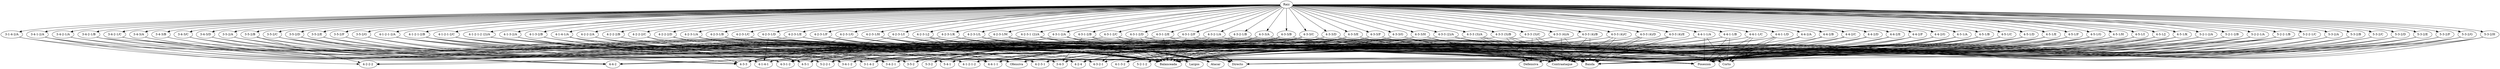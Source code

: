 strict digraph G {
graph [ordering="out"];
graph [ranksep="1.5"];
"Raiz"->"3-1-4-2/A"
"3-1-4-2/A"->"4-4-1-1"
"3-1-4-2/A"->"Ofensiva"
"Raiz"->"3-4-1-2/A"
"3-4-1-2/A"->"4-2-2-2"
"3-4-1-2/A"->"Ofensiva"
"3-4-1-2/A"->"Atacar"
"Raiz"->"3-4-2-1/A"
"3-4-2-1/A"->"4-1-2-1-2"
"3-4-2-1/A"->"Ofensiva"
"3-4-2-1/A"->"Atacar"
"Raiz"->"3-4-2-1/B"
"3-4-2-1/B"->"4-3-3"
"3-4-2-1/B"->"Ofensiva"
"3-4-2-1/B"->"Atacar"
"Raiz"->"3-4-2-1/C"
"3-4-2-1/C"->"4-4-2"
"3-4-2-1/C"->"Ofensiva"
"3-4-2-1/C"->"Atacar"
"Raiz"->"3-4-3/A"
"3-4-3/A"->"4-1-4-1"
"3-4-3/A"->"Ofensiva"
"Raiz"->"3-4-3/B"
"3-4-3/B"->"4-3-1-2"
"3-4-3/B"->"Ofensiva"
"Raiz"->"3-4-3/C"
"3-4-3/C"->"4-4-2"
"3-4-3/C"->"Ofensiva"
"3-4-3/C"->"Banda"
"Raiz"->"3-4-3/D"
"3-4-3/D"->"4-5-1"
"3-4-3/D"->"Ofensiva"
"3-4-3/D"->"Banda"
"Raiz"->"3-5-2/A"
"3-5-2/A"->"4-1-2-1-2"
"3-5-2/A"->"Ofensiva"
"3-5-2/A"->"Contraataque"
"Raiz"->"3-5-2/B"
"3-5-2/B"->"4-2-2-2"
"3-5-2/B"->"Ofensiva"
"3-5-2/B"->"Contraataque"
"Raiz"->"3-5-2/C"
"3-5-2/C"->"4-3-3"
"3-5-2/C"->"Ofensiva"
"3-5-2/C"->"Contraataque"
"Raiz"->"3-5-2/D"
"3-5-2/D"->"4-4-2"
"3-5-2/D"->"Ofensiva"
"3-5-2/D"->"Contraataque"
"Raiz"->"3-5-2/E"
"3-5-2/E"->"4-5-1"
"3-5-2/E"->"Ofensiva"
"3-5-2/E"->"Contraataque"
"Raiz"->"3-5-2/F"
"3-5-2/F"->"5-2-2-1"
"3-5-2/F"->"Ofensiva"
"Raiz"->"3-5-2/G"
"3-5-2/G"->"5-4-1"
"3-5-2/G"->"Ofensiva"
"3-5-2/G"->"Contraataque"
"Raiz"->"4-1-2-1-2/A"
"4-1-2-1-2/A"->"4-2-3-1"
"4-1-2-1-2/A"->"Balanceada"
"4-1-2-1-2/A"->"Posesion"
"4-1-2-1-2/A"->"Corto"
"Raiz"->"4-1-2-1-2/B"
"4-1-2-1-2/B"->"4-3-3"
"4-1-2-1-2/B"->"Balanceada"
"4-1-2-1-2/B"->"Posesion"
"4-1-2-1-2/B"->"Corto"
"Raiz"->"4-1-2-1-2/C"
"4-1-2-1-2/C"->"3-4-1-2"
"4-1-2-1-2/C"->"Balanceada"
"4-1-2-1-2/C"->"Posesion"
"4-1-2-1-2/C"->"Corto"
"Raiz"->"4-1-2-1-2 (2)/A"
"4-1-2-1-2 (2)/A"->"4-2-3-1"
"4-1-2-1-2 (2)/A"->"Balanceada"
"4-1-2-1-2 (2)/A"->"Posesion"
"4-1-2-1-2 (2)/A"->"Corto"
"Raiz"->"4-1-3-2/A"
"4-1-3-2/A"->"3-1-4-2"
"4-1-3-2/A"->"Balanceada"
"4-1-3-2/A"->"Atacar"
"4-1-3-2/A"->"Directo"
"Raiz"->"4-1-3-2/B"
"4-1-3-2/B"->"3-5-2"
"4-1-3-2/B"->"Balanceada"
"4-1-3-2/B"->"Atacar"
"4-1-3-2/B"->"Directo"
"Raiz"->"4-1-4-1/A"
"4-1-4-1/A"->"4-3-3"
"4-1-4-1/A"->"Balanceada"
"4-1-4-1/A"->"Corto"
"Raiz"->"4-2-2-2/A"
"4-2-2-2/A"->"3-4-2-1"
"4-2-2-2/A"->"Balanceada"
"4-2-2-2/A"->"Largos"
"Raiz"->"4-2-2-2/B"
"4-2-2-2/B"->"4-2-3-1"
"4-2-2-2/B"->"Balanceada"
"4-2-2-2/B"->"Largos"
"Raiz"->"4-2-2-2/C"
"4-2-2-2/C"->"4-3-3"
"4-2-2-2/C"->"Balanceada"
"4-2-2-2/C"->"Largos"
"Raiz"->"4-2-2-2/D"
"4-2-2-2/D"->"4-5-1"
"4-2-2-2/D"->"Balanceada"
"4-2-2-2/D"->"Largos"
"Raiz"->"4-2-3-1/A"
"4-2-3-1/A"->"3-4-1-2"
"4-2-3-1/A"->"Balanceada"
"4-2-3-1/A"->"Atacar"
"4-2-3-1/A"->"Corto"
"Raiz"->"4-2-3-1/B"
"4-2-3-1/B"->"3-4-2-1"
"4-2-3-1/B"->"Balanceada"
"4-2-3-1/B"->"Atacar"
"4-2-3-1/B"->"Corto"
"Raiz"->"4-2-3-1/C"
"4-2-3-1/C"->"3-4-3"
"4-2-3-1/C"->"Balanceada"
"4-2-3-1/C"->"Atacar"
"4-2-3-1/C"->"Corto"
"Raiz"->"4-2-3-1/D"
"4-2-3-1/D"->"4-1-4-1"
"4-2-3-1/D"->"Balanceada"
"4-2-3-1/D"->"Atacar"
"4-2-3-1/D"->"Corto"
"Raiz"->"4-2-3-1/E"
"4-2-3-1/E"->"4-2-2-2"
"4-2-3-1/E"->"Balanceada"
"4-2-3-1/E"->"Atacar"
"4-2-3-1/E"->"Corto"
"Raiz"->"4-2-3-1/F"
"4-2-3-1/F"->"4-2-4"
"4-2-3-1/F"->"Balanceada"
"4-2-3-1/F"->"Atacar"
"4-2-3-1/F"->"Corto"
"Raiz"->"4-2-3-1/G"
"4-2-3-1/G"->"4-3-1-2"
"4-2-3-1/G"->"Balanceada"
"4-2-3-1/G"->"Atacar"
"4-2-3-1/G"->"Corto"
"Raiz"->"4-2-3-1/H"
"4-2-3-1/H"->"4-3-2-1"
"4-2-3-1/H"->"Balanceada"
"4-2-3-1/H"->"Atacar"
"4-2-3-1/H"->"Corto"
"Raiz"->"4-2-3-1/I"
"4-2-3-1/I"->"4-3-3"
"4-2-3-1/I"->"Balanceada"
"4-2-3-1/I"->"Atacar"
"4-2-3-1/I"->"Corto"
"Raiz"->"4-2-3-1/J"
"4-2-3-1/J"->"4-4-1-1"
"4-2-3-1/J"->"Balanceada"
"4-2-3-1/J"->"Atacar"
"4-2-3-1/J"->"Corto"
"Raiz"->"4-2-3-1/K"
"4-2-3-1/K"->"4-4-2"
"4-2-3-1/K"->"Balanceada"
"4-2-3-1/K"->"Atacar"
"4-2-3-1/K"->"Corto"
"Raiz"->"4-2-3-1/L"
"4-2-3-1/L"->"4-5-1"
"4-2-3-1/L"->"Balanceada"
"4-2-3-1/L"->"Atacar"
"4-2-3-1/L"->"Corto"
"Raiz"->"4-2-3-1/M"
"4-2-3-1/M"->"5-2-2-1"
"4-2-3-1/M"->"Balanceada"
"4-2-3-1/M"->"Atacar"
"4-2-3-1/M"->"Corto"
"Raiz"->"4-2-3-1 (2)/A"
"4-2-3-1 (2)/A"->"4-3-1-2"
"4-2-3-1 (2)/A"->"Balanceada"
"4-2-3-1 (2)/A"->"Atacar"
"4-2-3-1 (2)/A"->"Corto"
"Raiz"->"4-3-1-2/A"
"4-3-1-2/A"->"3-1-4-2"
"4-3-1-2/A"->"Balanceada"
"4-3-1-2/A"->"Posesion"
"4-3-1-2/A"->"Directo"
"Raiz"->"4-3-1-2/B"
"4-3-1-2/B"->"3-4-3"
"4-3-1-2/B"->"Balanceada"
"4-3-1-2/B"->"Posesion"
"Raiz"->"4-3-1-2/C"
"4-3-1-2/C"->"3-5-2"
"4-3-1-2/C"->"Balanceada"
"4-3-1-2/C"->"Posesion"
"4-3-1-2/C"->"Directo"
"Raiz"->"4-3-1-2/D"
"4-3-1-2/D"->"4-3-2-1"
"4-3-1-2/D"->"Balanceada"
"4-3-1-2/D"->"Posesion"
"4-3-1-2/D"->"Directo"
"Raiz"->"4-3-1-2/E"
"4-3-1-2/E"->"4-3-3"
"4-3-1-2/E"->"Balanceada"
"4-3-1-2/E"->"Posesion"
"4-3-1-2/E"->"Directo"
"Raiz"->"4-3-1-2/F"
"4-3-1-2/F"->"5-3-2"
"4-3-1-2/F"->"Balanceada"
"4-3-1-2/F"->"Posesion"
"4-3-1-2/F"->"Directo"
"Raiz"->"4-3-2-1/A"
"4-3-2-1/A"->"5-3-2"
"4-3-2-1/A"->"Balanceada"
"4-3-2-1/A"->"Contraataque"
"Raiz"->"4-3-2-1/B"
"4-3-2-1/B"->"5-4-1"
"4-3-2-1/B"->"Balanceada"
"4-3-2-1/B"->"Contraataque"
"Raiz"->"4-3-3/A"
"4-3-3/A"->"4-1-3-2"
"4-3-3/A"->"Balanceada"
"4-3-3/A"->"Contraataque"
"4-3-3/A"->"Banda"
"Raiz"->"4-3-3/B"
"4-3-3/B"->"4-1-4-1"
"4-3-3/B"->"Balanceada"
"4-3-3/B"->"Contraataque"
"4-3-3/B"->"Banda"
"Raiz"->"4-3-3/C"
"4-3-3/C"->"4-2-2-2"
"4-3-3/C"->"Balanceada"
"4-3-3/C"->"Contraataque"
"4-3-3/C"->"Banda"
"Raiz"->"4-3-3/D"
"4-3-3/D"->"4-2-4"
"4-3-3/D"->"Balanceada"
"4-3-3/D"->"Contraataque"
"4-3-3/D"->"Banda"
"Raiz"->"4-3-3/E"
"4-3-3/E"->"4-4-1-1"
"4-3-3/E"->"Balanceada"
"4-3-3/E"->"Contraataque"
"4-3-3/E"->"Banda"
"Raiz"->"4-3-3/F"
"4-3-3/F"->"5-2-1-2"
"4-3-3/F"->"Balanceada"
"4-3-3/F"->"Contraataque"
"4-3-3/F"->"Banda"
"Raiz"->"4-3-3/G"
"4-3-3/G"->"5-2-2-1"
"4-3-3/G"->"Balanceada"
"4-3-3/G"->"Contraataque"
"4-3-3/G"->"Banda"
"Raiz"->"4-3-3/H"
"4-3-3/H"->"5-3-2"
"4-3-3/H"->"Balanceada"
"4-3-3/H"->"Contraataque"
"4-3-3/H"->"Banda"
"Raiz"->"4-3-3 (2)/A"
"4-3-3 (2)/A"->"4-1-3-2"
"4-3-3 (2)/A"->"Balanceada"
"4-3-3 (2)/A"->"Posesion"
"4-3-3 (2)/A"->"Banda"
"4-3-3 (2)/A"->"Corto"
"Raiz"->"4-3-3 (3)/A"
"4-3-3 (3)/A"->"3-4-2-1"
"4-3-3 (3)/A"->"Defensiva"
"4-3-3 (3)/A"->"Contraataque"
"4-3-3 (3)/A"->"Banda"
"Raiz"->"4-3-3 (3)/B"
"4-3-3 (3)/B"->"3-4-1-2"
"4-3-3 (3)/B"->"Defensiva"
"4-3-3 (3)/B"->"Contraataque"
"4-3-3 (3)/B"->"Banda"
"Raiz"->"4-3-3 (3)/C"
"4-3-3 (3)/C"->"4-5-1"
"4-3-3 (3)/C"->"Defensiva"
"4-3-3 (3)/C"->"Contraataque"
"4-3-3 (3)/C"->"Banda"
"Raiz"->"4-3-3 (4)/A"
"4-3-3 (4)/A"->"3-1-4-2"
"4-3-3 (4)/A"->"Ofensiva"
"4-3-3 (4)/A"->"Contraataque"
"4-3-3 (4)/A"->"Banda"
"Raiz"->"4-3-3 (4)/B"
"4-3-3 (4)/B"->"3-5-2"
"4-3-3 (4)/B"->"Ofensiva"
"4-3-3 (4)/B"->"Contraataque"
"4-3-3 (4)/B"->"Banda"
"Raiz"->"4-3-3 (4)/C"
"4-3-3 (4)/C"->"4-3-3"
"4-3-3 (4)/C"->"Ofensiva"
"4-3-3 (4)/C"->"Contraataque"
"4-3-3 (4)/C"->"Banda"
"Raiz"->"4-3-3 (4)/D"
"4-3-3 (4)/D"->"5-3-2"
"4-3-3 (4)/D"->"Ofensiva"
"4-3-3 (4)/D"->"Contraataque"
"4-3-3 (4)/D"->"Banda"
"Raiz"->"4-3-3 (4)/E"
"4-3-3 (4)/E"->"5-4-1"
"4-3-3 (4)/E"->"Ofensiva"
"4-3-3 (4)/E"->"Contraataque"
"4-3-3 (4)/E"->"Banda"
"Raiz"->"4-4-1-1/A"
"4-4-1-1/A"->"4-1-2-1-2"
"4-4-1-1/A"->"Balanceada"
"4-4-1-1/A"->"Posesion"
"4-4-1-1/A"->"Corto"
"Raiz"->"4-4-1-1/B"
"4-4-1-1/B"->"4-3-3"
"4-4-1-1/B"->"Balanceada"
"4-4-1-1/B"->"Posesion"
"4-4-1-1/B"->"Corto"
"Raiz"->"4-4-1-1/C"
"4-4-1-1/C"->"4-4-2"
"4-4-1-1/C"->"Balanceada"
"4-4-1-1/C"->"Posesion"
"4-4-1-1/C"->"Corto"
"Raiz"->"4-4-1-1/D"
"4-4-1-1/D"->"5-2-2-1"
"4-4-1-1/D"->"Balanceada"
"4-4-1-1/D"->"Posesion"
"4-4-1-1/D"->"Corto"
"Raiz"->"4-4-2/A"
"4-4-2/A"->"4-1-3-2"
"4-4-2/A"->"Balanceada"
"4-4-2/A"->"Posesion"
"Raiz"->"4-4-2/B"
"4-4-2/B"->"4-2-3-1"
"4-4-2/B"->"Balanceada"
"4-4-2/B"->"Posesion"
"Raiz"->"4-4-2/C"
"4-4-2/C"->"4-2-4"
"4-4-2/C"->"Balanceada"
"4-4-2/C"->"Posesion"
"Raiz"->"4-4-2/D"
"4-4-2/D"->"4-3-3"
"4-4-2/D"->"Balanceada"
"4-4-2/D"->"Posesion"
"Raiz"->"4-4-2/E"
"4-4-2/E"->"4-4-1-1"
"4-4-2/E"->"Balanceada"
"4-4-2/E"->"Posesion"
"Raiz"->"4-4-2/F"
"4-4-2/F"->"4-5-1"
"4-4-2/F"->"Balanceada"
"4-4-2/F"->"Posesion"
"Raiz"->"4-4-2/G"
"4-4-2/G"->"5-2-1-2"
"4-4-2/G"->"Balanceada"
"4-4-2/G"->"Posesion"
"Raiz"->"4-5-1/A"
"4-5-1/A"->"3-1-4-2"
"4-5-1/A"->"Balanceada"
"4-5-1/A"->"Posesion"
"4-5-1/A"->"Banda"
"Raiz"->"4-5-1/B"
"4-5-1/B"->"3-4-1-2"
"4-5-1/B"->"Balanceada"
"4-5-1/B"->"Posesion"
"4-5-1/B"->"Banda"
"Raiz"->"4-5-1/C"
"4-5-1/C"->"3-4-2-1"
"4-5-1/C"->"Balanceada"
"4-5-1/C"->"Posesion"
"4-5-1/C"->"Banda"
"Raiz"->"4-5-1/D"
"4-5-1/D"->"3-5-2"
"4-5-1/D"->"Balanceada"
"4-5-1/D"->"Posesion"
"4-5-1/D"->"Banda"
"Raiz"->"4-5-1/E"
"4-5-1/E"->"4-1-2-1-2"
"4-5-1/E"->"Balanceada"
"4-5-1/E"->"Posesion"
"4-5-1/E"->"Banda"
"Raiz"->"4-5-1/F"
"4-5-1/F"->"4-1-3-2"
"4-5-1/F"->"Balanceada"
"4-5-1/F"->"Posesion"
"4-5-1/F"->"Banda"
"Raiz"->"4-5-1/G"
"4-5-1/G"->"4-1-4-1"
"4-5-1/G"->"Balanceada"
"4-5-1/G"->"Posesion"
"4-5-1/G"->"Banda"
"Raiz"->"4-5-1/H"
"4-5-1/H"->"4-2-3-1"
"4-5-1/H"->"Balanceada"
"4-5-1/H"->"Posesion"
"4-5-1/H"->"Banda"
"Raiz"->"4-5-1/I"
"4-5-1/I"->"4-3-3"
"4-5-1/I"->"Balanceada"
"4-5-1/I"->"Posesion"
"4-5-1/I"->"Banda"
"Raiz"->"4-5-1/J"
"4-5-1/J"->"4-4-1-1"
"4-5-1/J"->"Balanceada"
"4-5-1/J"->"Posesion"
"4-5-1/J"->"Banda"
"Raiz"->"4-5-1/K"
"4-5-1/K"->"5-4-1"
"4-5-1/K"->"Balanceada"
"4-5-1/K"->"Posesion"
"4-5-1/K"->"Banda"
"Raiz"->"5-2-1-2/A"
"5-2-1-2/A"->"4-2-3-1"
"5-2-1-2/A"->"Defensiva"
"5-2-1-2/A"->"Contraataque"
"Raiz"->"5-2-1-2/B"
"5-2-1-2/B"->"5-2-1-2"
"5-2-1-2/B"->"Defensiva"
"5-2-1-2/B"->"Contraataque"
"Raiz"->"5-2-2-1/A"
"5-2-2-1/A"->"3-4-3"
"5-2-2-1/A"->"Defensiva"
"5-2-2-1/A"->"Contraataque"
"5-2-2-1/A"->"Directo"
"Raiz"->"5-2-2-1/B"
"5-2-2-1/B"->"4-3-2-1"
"5-2-2-1/B"->"Defensiva"
"5-2-2-1/B"->"Contraataque"
"5-2-2-1/B"->"Directo"
"Raiz"->"5-2-2-1/C"
"5-2-2-1/C"->"5-2-1-2"
"5-2-2-1/C"->"Defensiva"
"5-2-2-1/C"->"Contraataque"
"5-2-2-1/C"->"Directo"
"Raiz"->"5-3-2/A"
"5-3-2/A"->"3-4-3"
"5-3-2/A"->"Defensiva"
"5-3-2/A"->"Posesion"
"Raiz"->"5-3-2/B"
"5-3-2/B"->"4-1-2-1-2"
"5-3-2/B"->"Defensiva"
"5-3-2/B"->"Posesion"
"Raiz"->"5-3-2/C"
"5-3-2/C"->"4-2-4"
"5-3-2/C"->"Defensiva"
"5-3-2/C"->"Posesion"
"Raiz"->"5-3-2/D"
"5-3-2/D"->"4-3-1-2"
"5-3-2/D"->"Defensiva"
"5-3-2/D"->"Posesion"
"Raiz"->"5-3-2/E"
"5-3-2/E"->"4-3-2-1"
"5-3-2/E"->"Defensiva"
"5-3-2/E"->"Posesion"
"Raiz"->"5-3-2/F"
"5-3-2/F"->"4-4-1-1"
"5-3-2/F"->"Defensiva"
"5-3-2/F"->"Posesion"
"Raiz"->"5-3-2/G"
"5-3-2/G"->"4-4-2"
"5-3-2/G"->"Defensiva"
"5-3-2/G"->"Posesion"
"Raiz"->"5-3-2/H"
"5-3-2/H"->"4-5-1"
"5-3-2/H"->"Defensiva"
"5-3-2/H"->"Posesion"
{ rank = same;"3-1-4-2/A";"3-4-1-2/A";"3-4-2-1/A";"3-4-2-1/B";"3-4-2-1/C";"3-4-3/A";"3-4-3/B";"3-4-3/C";"3-4-3/D";"3-5-2/A";"3-5-2/B";"3-5-2/C";"3-5-2/D";"3-5-2/E";"3-5-2/F";"3-5-2/G";"4-1-2-1-2/A";"4-1-2-1-2/B";"4-1-2-1-2/C";"4-1-2-1-2 (2)/A";"4-1-3-2/A";"4-1-3-2/B";"4-1-4-1/A";"4-2-2-2/A";"4-2-2-2/B";"4-2-2-2/C";"4-2-2-2/D";"4-2-3-1/A";"4-2-3-1/B";"4-2-3-1/C";"4-2-3-1/D";"4-2-3-1/E";"4-2-3-1/F";"4-2-3-1/G";"4-2-3-1/H";"4-2-3-1/I";"4-2-3-1/J";"4-2-3-1/K";"4-2-3-1/L";"4-2-3-1/M";"4-2-3-1 (2)/A";"4-3-1-2/A";"4-3-1-2/B";"4-3-1-2/C";"4-3-1-2/D";"4-3-1-2/E";"4-3-1-2/F";"4-3-2-1/A";"4-3-2-1/B";"4-3-3/A";"4-3-3/B";"4-3-3/C";"4-3-3/D";"4-3-3/E";"4-3-3/F";"4-3-3/G";"4-3-3/H";"4-3-3 (2)/A";"4-3-3 (3)/A";"4-3-3 (3)/B";"4-3-3 (3)/C";"4-3-3 (4)/A";"4-3-3 (4)/B";"4-3-3 (4)/C";"4-3-3 (4)/D";"4-3-3 (4)/E";"4-4-1-1/A";"4-4-1-1/B";"4-4-1-1/C";"4-4-1-1/D";"4-4-2/A";"4-4-2/B";"4-4-2/C";"4-4-2/D";"4-4-2/E";"4-4-2/F";"4-4-2/G";"4-5-1/A";"4-5-1/B";"4-5-1/C";"4-5-1/D";"4-5-1/E";"4-5-1/F";"4-5-1/G";"4-5-1/H";"4-5-1/I";"4-5-1/J";"4-5-1/K";"5-2-1-2/A";"5-2-1-2/B";"5-2-2-1/A";"5-2-2-1/B";"5-2-2-1/C";"5-3-2/A";"5-3-2/B";"5-3-2/C";"5-3-2/D";"5-3-2/E";"5-3-2/F";"5-3-2/G";"5-3-2/H";}
}
